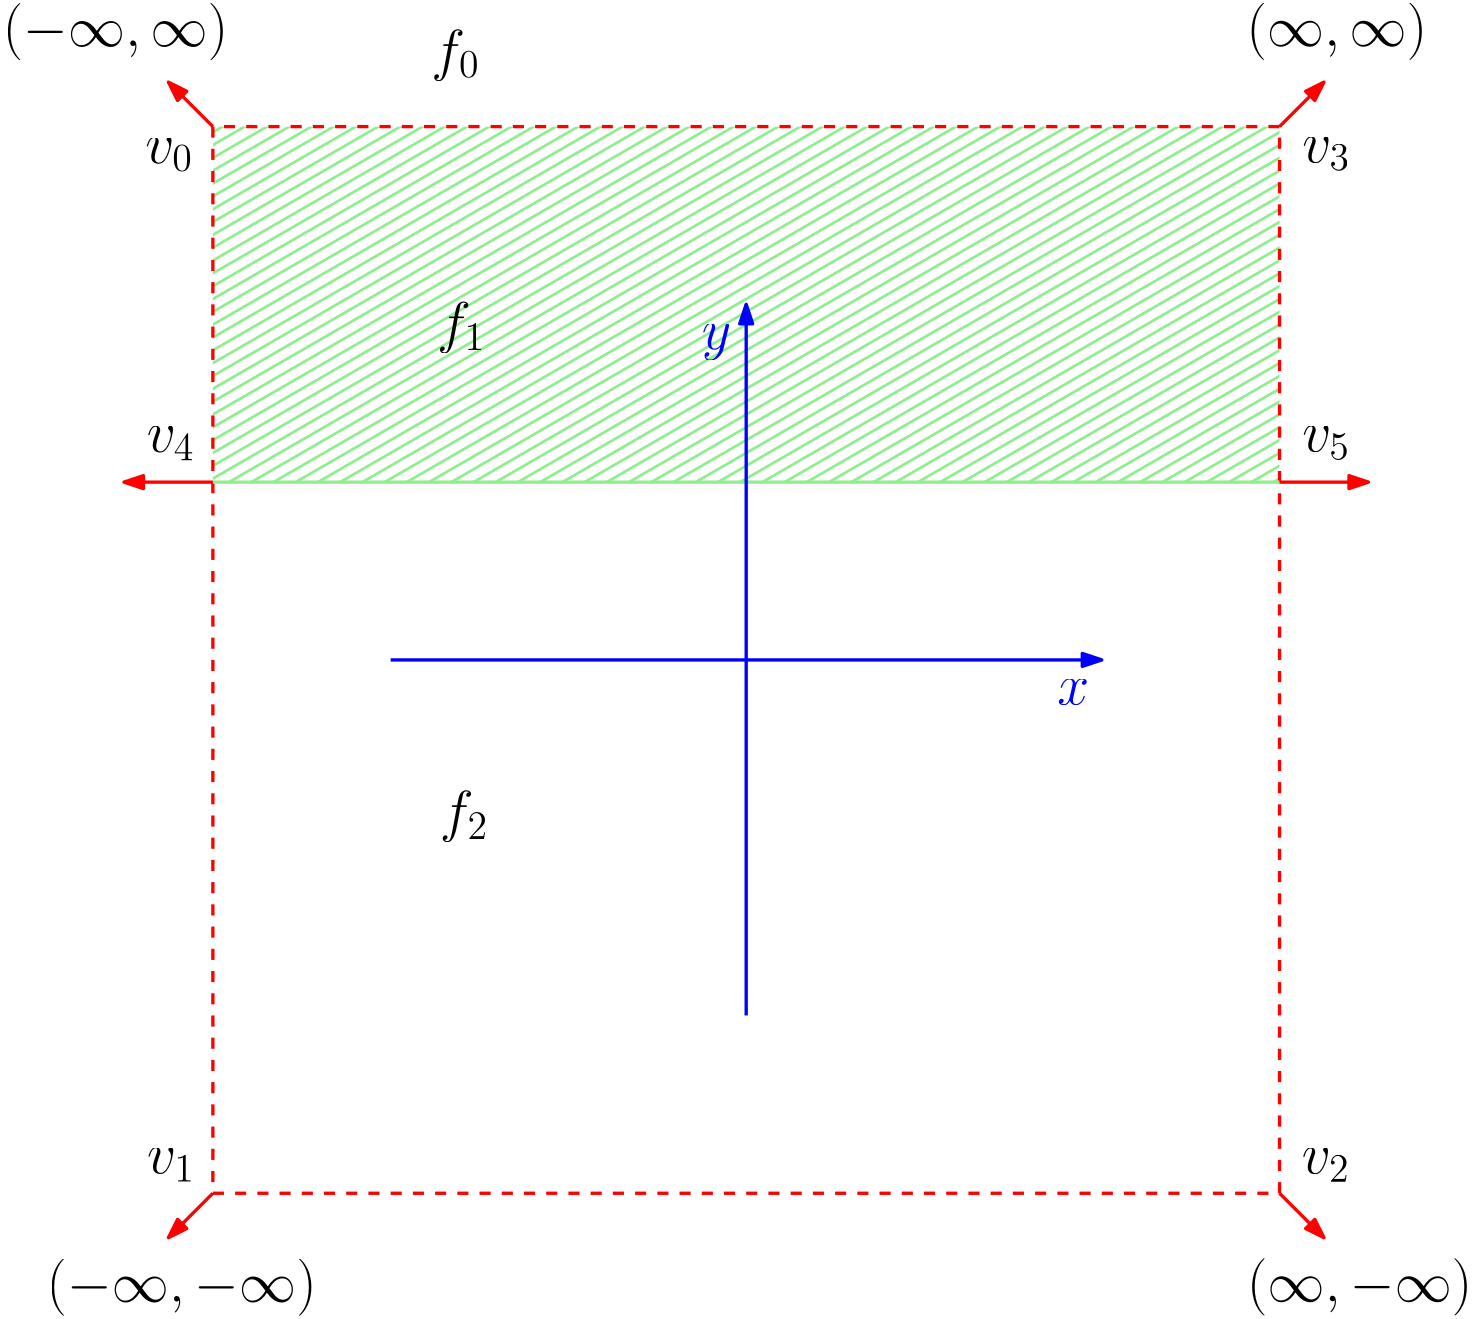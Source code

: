 <?xml version="1.0"?>
<!DOCTYPE ipe SYSTEM "ipe.dtd">
<ipe version="70206" creator="Ipe 7.2.11">
<info created="D:20190401141158" modified="D:20190401152021"/>
<ipestyle name="basic">
<symbol name="arrow/arc(spx)">
<path stroke="sym-stroke" fill="sym-stroke" pen="sym-pen">
0 0 m
-1 0.333 l
-1 -0.333 l
h
</path>
</symbol>
<symbol name="arrow/farc(spx)">
<path stroke="sym-stroke" fill="white" pen="sym-pen">
0 0 m
-1 0.333 l
-1 -0.333 l
h
</path>
</symbol>
<symbol name="arrow/ptarc(spx)">
<path stroke="sym-stroke" fill="sym-stroke" pen="sym-pen">
0 0 m
-1 0.333 l
-0.8 0 l
-1 -0.333 l
h
</path>
</symbol>
<symbol name="arrow/fptarc(spx)">
<path stroke="sym-stroke" fill="white" pen="sym-pen">
0 0 m
-1 0.333 l
-0.8 0 l
-1 -0.333 l
h
</path>
</symbol>
<symbol name="mark/circle(sx)" transformations="translations">
<path fill="sym-stroke">
0.6 0 0 0.6 0 0 e
0.4 0 0 0.4 0 0 e
</path>
</symbol>
<symbol name="mark/disk(sx)" transformations="translations">
<path fill="sym-stroke">
0.6 0 0 0.6 0 0 e
</path>
</symbol>
<symbol name="mark/fdisk(sfx)" transformations="translations">
<group>
<path fill="sym-fill">
0.5 0 0 0.5 0 0 e
</path>
<path fill="sym-stroke" fillrule="eofill">
0.6 0 0 0.6 0 0 e
0.4 0 0 0.4 0 0 e
</path>
</group>
</symbol>
<symbol name="mark/box(sx)" transformations="translations">
<path fill="sym-stroke" fillrule="eofill">
-0.6 -0.6 m
0.6 -0.6 l
0.6 0.6 l
-0.6 0.6 l
h
-0.4 -0.4 m
0.4 -0.4 l
0.4 0.4 l
-0.4 0.4 l
h
</path>
</symbol>
<symbol name="mark/square(sx)" transformations="translations">
<path fill="sym-stroke">
-0.6 -0.6 m
0.6 -0.6 l
0.6 0.6 l
-0.6 0.6 l
h
</path>
</symbol>
<symbol name="mark/fsquare(sfx)" transformations="translations">
<group>
<path fill="sym-fill">
-0.5 -0.5 m
0.5 -0.5 l
0.5 0.5 l
-0.5 0.5 l
h
</path>
<path fill="sym-stroke" fillrule="eofill">
-0.6 -0.6 m
0.6 -0.6 l
0.6 0.6 l
-0.6 0.6 l
h
-0.4 -0.4 m
0.4 -0.4 l
0.4 0.4 l
-0.4 0.4 l
h
</path>
</group>
</symbol>
<symbol name="mark/cross(sx)" transformations="translations">
<group>
<path fill="sym-stroke">
-0.43 -0.57 m
0.57 0.43 l
0.43 0.57 l
-0.57 -0.43 l
h
</path>
<path fill="sym-stroke">
-0.43 0.57 m
0.57 -0.43 l
0.43 -0.57 l
-0.57 0.43 l
h
</path>
</group>
</symbol>
<symbol name="arrow/fnormal(spx)">
<path stroke="sym-stroke" fill="white" pen="sym-pen">
0 0 m
-1 0.333 l
-1 -0.333 l
h
</path>
</symbol>
<symbol name="arrow/pointed(spx)">
<path stroke="sym-stroke" fill="sym-stroke" pen="sym-pen">
0 0 m
-1 0.333 l
-0.8 0 l
-1 -0.333 l
h
</path>
</symbol>
<symbol name="arrow/fpointed(spx)">
<path stroke="sym-stroke" fill="white" pen="sym-pen">
0 0 m
-1 0.333 l
-0.8 0 l
-1 -0.333 l
h
</path>
</symbol>
<symbol name="arrow/linear(spx)">
<path stroke="sym-stroke" pen="sym-pen">
-1 0.333 m
0 0 l
-1 -0.333 l
</path>
</symbol>
<symbol name="arrow/fdouble(spx)">
<path stroke="sym-stroke" fill="white" pen="sym-pen">
0 0 m
-1 0.333 l
-1 -0.333 l
h
-1 0 m
-2 0.333 l
-2 -0.333 l
h
</path>
</symbol>
<symbol name="arrow/double(spx)">
<path stroke="sym-stroke" fill="sym-stroke" pen="sym-pen">
0 0 m
-1 0.333 l
-1 -0.333 l
h
-1 0 m
-2 0.333 l
-2 -0.333 l
h
</path>
</symbol>
<pen name="heavier" value="0.8"/>
<pen name="fat" value="1.2"/>
<pen name="ultrafat" value="2"/>
<symbolsize name="large" value="5"/>
<symbolsize name="small" value="2"/>
<symbolsize name="tiny" value="1.1"/>
<arrowsize name="large" value="10"/>
<arrowsize name="small" value="5"/>
<arrowsize name="tiny" value="3"/>
<color name="red" value="1 0 0"/>
<color name="green" value="0 1 0"/>
<color name="blue" value="0 0 1"/>
<color name="yellow" value="1 1 0"/>
<color name="orange" value="1 0.647 0"/>
<color name="gold" value="1 0.843 0"/>
<color name="purple" value="0.627 0.125 0.941"/>
<color name="gray" value="0.745"/>
<color name="brown" value="0.647 0.165 0.165"/>
<color name="navy" value="0 0 0.502"/>
<color name="pink" value="1 0.753 0.796"/>
<color name="seagreen" value="0.18 0.545 0.341"/>
<color name="turquoise" value="0.251 0.878 0.816"/>
<color name="violet" value="0.933 0.51 0.933"/>
<color name="darkblue" value="0 0 0.545"/>
<color name="darkcyan" value="0 0.545 0.545"/>
<color name="darkgray" value="0.663"/>
<color name="darkgreen" value="0 0.392 0"/>
<color name="darkmagenta" value="0.545 0 0.545"/>
<color name="darkorange" value="1 0.549 0"/>
<color name="darkred" value="0.545 0 0"/>
<color name="lightblue" value="0.678 0.847 0.902"/>
<color name="lightcyan" value="0.878 1 1"/>
<color name="lightgray" value="0.827"/>
<color name="lightgreen" value="0.565 0.933 0.565"/>
<color name="lightyellow" value="1 1 0.878"/>
<dashstyle name="dashed" value="[4] 0"/>
<dashstyle name="dotted" value="[1 3] 0"/>
<dashstyle name="dash dotted" value="[4 2 1 2] 0"/>
<dashstyle name="dash dot dotted" value="[4 2 1 2 1 2] 0"/>
<textsize name="large" value="\large"/>
<textsize name="Large" value="\Large"/>
<textsize name="LARGE" value="\LARGE"/>
<textsize name="huge" value="\huge"/>
<textsize name="Huge" value="\Huge"/>
<textsize name="small" value="\small"/>
<textsize name="footnote" value="\footnotesize"/>
<textsize name="tiny" value="\tiny"/>
<textstyle name="center" begin="\begin{center}" end="\end{center}"/>
<textstyle name="itemize" begin="\begin{itemize}" end="\end{itemize}"/>
<textstyle name="item" begin="\begin{itemize}\item{}" end="\end{itemize}"/>
<gridsize name="4 pts" value="4"/>
<gridsize name="8 pts (~3 mm)" value="8"/>
<gridsize name="16 pts (~6 mm)" value="16"/>
<gridsize name="32 pts (~12 mm)" value="32"/>
<gridsize name="10 pts (~3.5 mm)" value="10"/>
<gridsize name="20 pts (~7 mm)" value="20"/>
<gridsize name="14 pts (~5 mm)" value="14"/>
<gridsize name="28 pts (~10 mm)" value="28"/>
<gridsize name="56 pts (~20 mm)" value="56"/>
<anglesize name="90 deg" value="90"/>
<anglesize name="60 deg" value="60"/>
<anglesize name="45 deg" value="45"/>
<anglesize name="30 deg" value="30"/>
<anglesize name="22.5 deg" value="22.5"/>
<opacity name="10%" value="0.1"/>
<opacity name="30%" value="0.3"/>
<opacity name="50%" value="0.5"/>
<opacity name="75%" value="0.75"/>
<tiling name="falling" angle="-60" step="4" width="1"/>
<tiling name="rising" angle="30" step="4" width="1"/>
</ipestyle>
<page>
<layer name="alpha"/>
<view layers="alpha" active="alpha"/>
<path layer="alpha" fill="lightgreen" tiling="rising">
128 640 m
128 512 l
512 512 l
512 640 l
h
</path>
<text matrix="1 0 0 1 292.084 -82.9105" transformations="translations" pos="208 752" stroke="black" type="label" valign="baseline" size="huge" style="math">(\infty,\infty)</text>
<path stroke="red" dash="dashed" pen="fat">
128 640 m
128 256 l
512 256 l
512 640 l
h
</path>
<path stroke="red" pen="fat" rarrow="normal/normal">
112 656 m
128 640 l
</path>
<path stroke="1 0 0" pen="fat" arrow="normal/normal">
512 256 m
528 240 l
</path>
<path stroke="1 0 0" pen="fat" arrow="normal/normal">
128 256 m
112 240 l
</path>
<path stroke="red" pen="fat" arrow="normal/normal">
512 640 m
528 656 l
</path>
<text matrix="1 0 0 1 -31.8403 -19.6131" transformations="translations" pos="135.457 646.568" stroke="black" type="label" valign="baseline" size="huge" style="math">v_0</text>
<text matrix="1 0 0 1 -31.1243 -383.266" transformations="translations" pos="135.457 646.568" stroke="black" type="label" valign="baseline" size="huge" style="math">v_1</text>
<text matrix="1 0 0 1 384.563 -383.374" transformations="translations" pos="135.457 646.568" stroke="black" type="label" valign="baseline" size="huge" style="math">v_2</text>
<text matrix="1 0 0 1 384.731 -19.3815" transformations="translations" pos="135.457 646.568" stroke="black" type="label" valign="baseline" size="huge" style="math">v_3</text>
<text matrix="1 0 0 1 -31.298 -123.581" transformations="translations" pos="135.457 646.568" stroke="black" type="label" valign="baseline" size="huge" style="math">v_4</text>
<text matrix="1 0 0 1 384.701 -123.471" transformations="translations" pos="135.457 646.568" stroke="black" type="label" valign="baseline" size="huge" style="math">v_5</text>
<path stroke="lightgreen" fill="lightgreen" pen="fat" tiling="falling">
512 512 m
128 512 l
</path>
<path stroke="red" fill="lightgreen" pen="fat" arrow="normal/normal" tiling="falling">
128 512 m
96 512 l
</path>
<path stroke="red" fill="lightgreen" pen="fat" arrow="normal/normal" tiling="falling">
512 512 m
544 512 l
</path>
<text matrix="1 0 0 1 -155.63 -82.9888" transformations="translations" pos="208 752" stroke="black" type="label" valign="baseline" size="huge" style="math">(-\infty,\infty)</text>
<text matrix="1 0 0 1 -139.864 -534.994" transformations="translations" pos="208 752" stroke="black" type="label" valign="baseline" size="huge" style="math">(-\infty,-\infty)</text>
<text matrix="1 0 0 1 292.266 -534.895" transformations="translations" pos="208 752" stroke="black" type="label" valign="baseline" size="huge" style="math">(\infty,-\infty)</text>
<text transformations="translations" pos="304 560" stroke="blue" type="label" valign="baseline" size="huge" style="math">y</text>
<text transformations="translations" pos="432 432" stroke="blue" type="label" valign="baseline" size="huge" style="math">x</text>
<path stroke="blue" fill="lightgreen" pen="fat" arrow="normal/normal" tiling="falling">
192 448 m
448 448 l
</path>
<path stroke="blue" fill="lightgreen" pen="fat" rarrow="normal/normal" tiling="falling">
320 576 m
320 320 l
</path>
<text matrix="1 0 0 1 71.1982 14.0864" transformations="translations" pos="135.457 646.568" stroke="black" type="label" valign="baseline" size="huge" style="math">f_0</text>
<text matrix="1 0 0 1 73.1982 -83.9136" transformations="translations" pos="135.457 646.568" stroke="black" type="label" valign="baseline" size="huge" style="math">f_1</text>
<text matrix="1 0 0 1 74.1982 -259.914" transformations="translations" pos="135.457 646.568" stroke="black" type="label" valign="baseline" size="huge" style="math">f_2</text>
</page>
</ipe>
